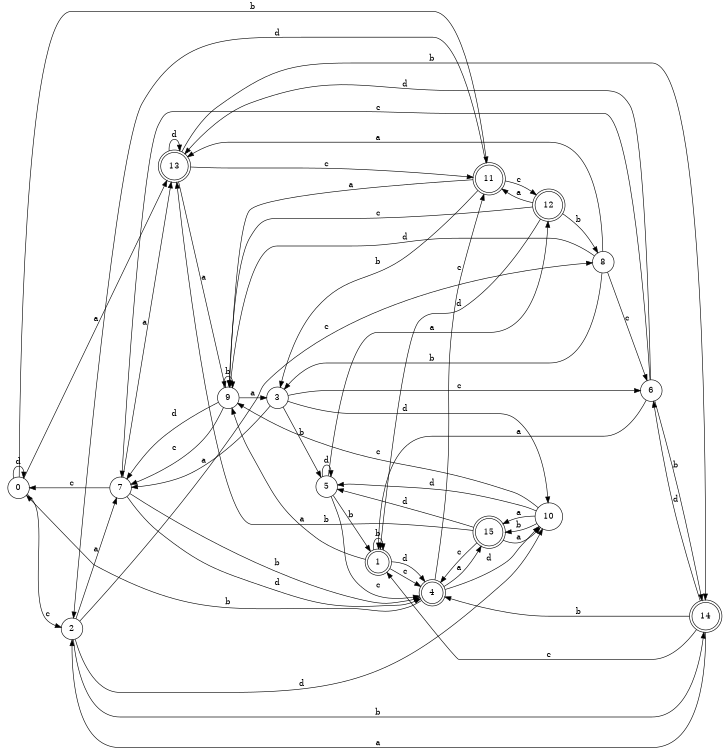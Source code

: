 digraph n13_6 {
__start0 [label="" shape="none"];

rankdir=LR;
size="8,5";

s0 [style="filled", color="black", fillcolor="white" shape="circle", label="0"];
s1 [style="rounded,filled", color="black", fillcolor="white" shape="doublecircle", label="1"];
s2 [style="filled", color="black", fillcolor="white" shape="circle", label="2"];
s3 [style="filled", color="black", fillcolor="white" shape="circle", label="3"];
s4 [style="rounded,filled", color="black", fillcolor="white" shape="doublecircle", label="4"];
s5 [style="filled", color="black", fillcolor="white" shape="circle", label="5"];
s6 [style="filled", color="black", fillcolor="white" shape="circle", label="6"];
s7 [style="filled", color="black", fillcolor="white" shape="circle", label="7"];
s8 [style="filled", color="black", fillcolor="white" shape="circle", label="8"];
s9 [style="filled", color="black", fillcolor="white" shape="circle", label="9"];
s10 [style="filled", color="black", fillcolor="white" shape="circle", label="10"];
s11 [style="rounded,filled", color="black", fillcolor="white" shape="doublecircle", label="11"];
s12 [style="rounded,filled", color="black", fillcolor="white" shape="doublecircle", label="12"];
s13 [style="rounded,filled", color="black", fillcolor="white" shape="doublecircle", label="13"];
s14 [style="rounded,filled", color="black", fillcolor="white" shape="doublecircle", label="14"];
s15 [style="rounded,filled", color="black", fillcolor="white" shape="doublecircle", label="15"];
s0 -> s13 [label="a"];
s0 -> s11 [label="b"];
s0 -> s2 [label="c"];
s0 -> s0 [label="d"];
s1 -> s9 [label="a"];
s1 -> s1 [label="b"];
s1 -> s4 [label="c"];
s1 -> s4 [label="d"];
s2 -> s7 [label="a"];
s2 -> s14 [label="b"];
s2 -> s8 [label="c"];
s2 -> s10 [label="d"];
s3 -> s7 [label="a"];
s3 -> s5 [label="b"];
s3 -> s6 [label="c"];
s3 -> s10 [label="d"];
s4 -> s15 [label="a"];
s4 -> s0 [label="b"];
s4 -> s11 [label="c"];
s4 -> s10 [label="d"];
s5 -> s12 [label="a"];
s5 -> s1 [label="b"];
s5 -> s4 [label="c"];
s5 -> s5 [label="d"];
s6 -> s1 [label="a"];
s6 -> s14 [label="b"];
s6 -> s7 [label="c"];
s6 -> s13 [label="d"];
s7 -> s13 [label="a"];
s7 -> s4 [label="b"];
s7 -> s0 [label="c"];
s7 -> s4 [label="d"];
s8 -> s13 [label="a"];
s8 -> s3 [label="b"];
s8 -> s6 [label="c"];
s8 -> s9 [label="d"];
s9 -> s3 [label="a"];
s9 -> s9 [label="b"];
s9 -> s7 [label="c"];
s9 -> s7 [label="d"];
s10 -> s15 [label="a"];
s10 -> s15 [label="b"];
s10 -> s9 [label="c"];
s10 -> s5 [label="d"];
s11 -> s9 [label="a"];
s11 -> s3 [label="b"];
s11 -> s12 [label="c"];
s11 -> s2 [label="d"];
s12 -> s11 [label="a"];
s12 -> s8 [label="b"];
s12 -> s9 [label="c"];
s12 -> s1 [label="d"];
s13 -> s9 [label="a"];
s13 -> s14 [label="b"];
s13 -> s11 [label="c"];
s13 -> s13 [label="d"];
s14 -> s2 [label="a"];
s14 -> s4 [label="b"];
s14 -> s1 [label="c"];
s14 -> s6 [label="d"];
s15 -> s10 [label="a"];
s15 -> s13 [label="b"];
s15 -> s4 [label="c"];
s15 -> s5 [label="d"];

}